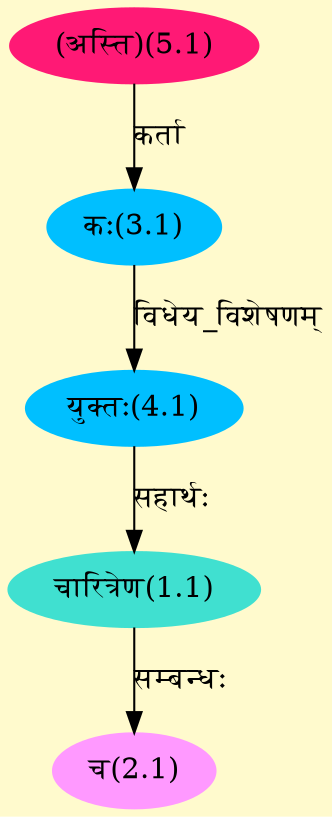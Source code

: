 digraph G{
rankdir=BT;
 compound=true;
 bgcolor="lemonchiffon1";
Node1_1 [style=filled, color="#40E0D0" label = "चारित्रेण(1.1)"]
Node4_1 [style=filled, color="#00BFFF" label = "युक्तः(4.1)"]
Node2_1 [style=filled, color="#FF99FF" label = "च(2.1)"]
Node3_1 [style=filled, color="#00BFFF" label = "कः(3.1)"]
Node5_1 [style=filled, color="#FF1975" label = "(अस्ति)(5.1)"]
/* Start of Relations section */

Node1_1 -> Node4_1 [  label="सहार्थः"  dir="back" ]
Node2_1 -> Node1_1 [  label="सम्बन्धः"  dir="back" ]
Node3_1 -> Node5_1 [  label="कर्ता"  dir="back" ]
Node4_1 -> Node3_1 [  label="विधेय_विशेषणम्"  dir="back" ]
}
